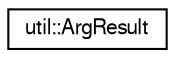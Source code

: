 digraph "Graphical Class Hierarchy"
{
  edge [fontname="FreeSans",fontsize="10",labelfontname="FreeSans",labelfontsize="10"];
  node [fontname="FreeSans",fontsize="10",shape=record];
  rankdir="LR";
  Node0 [label="util::ArgResult",height=0.2,width=0.4,color="black", fillcolor="white", style="filled",URL="$structutil_1_1_arg_result.html",tooltip="An argument which can either be an option or a non-option. "];
}
